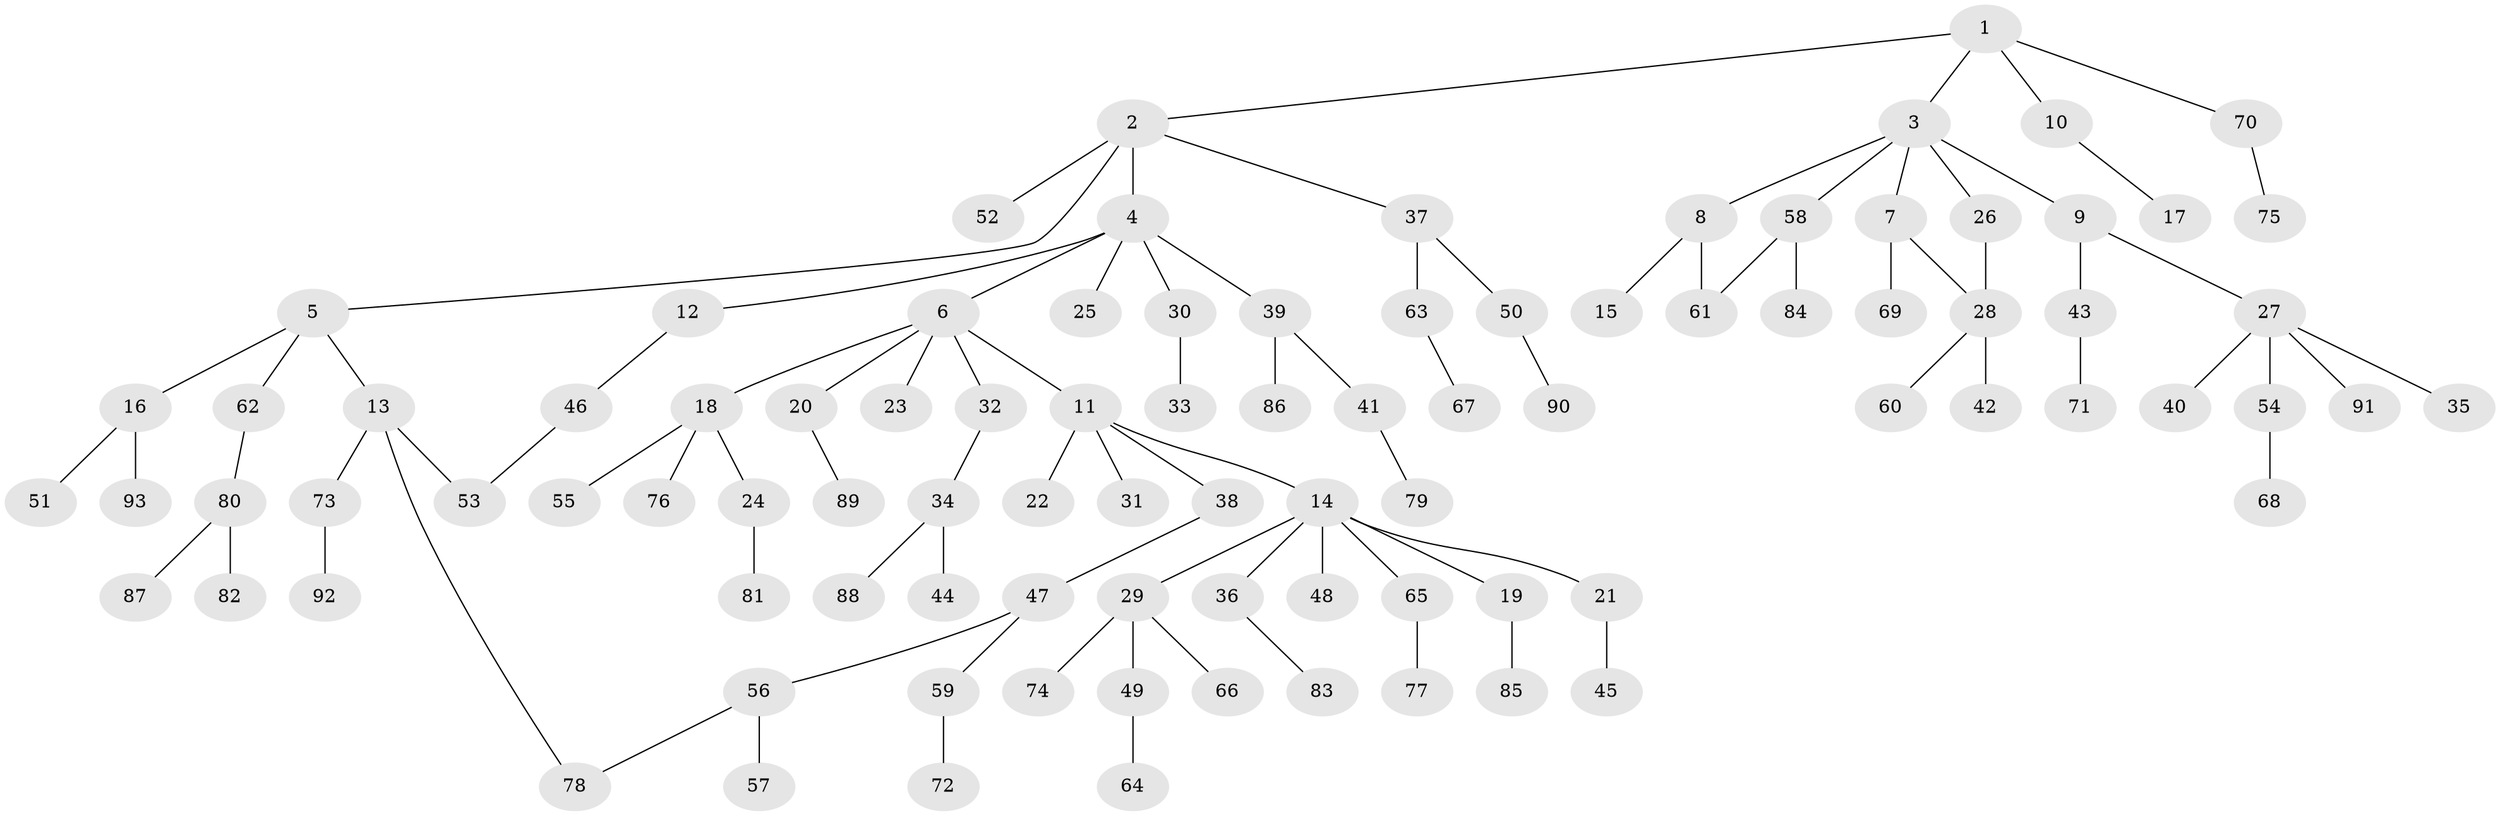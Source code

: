 // Generated by graph-tools (version 1.1) at 2025/13/03/09/25 04:13:24]
// undirected, 93 vertices, 96 edges
graph export_dot {
graph [start="1"]
  node [color=gray90,style=filled];
  1;
  2;
  3;
  4;
  5;
  6;
  7;
  8;
  9;
  10;
  11;
  12;
  13;
  14;
  15;
  16;
  17;
  18;
  19;
  20;
  21;
  22;
  23;
  24;
  25;
  26;
  27;
  28;
  29;
  30;
  31;
  32;
  33;
  34;
  35;
  36;
  37;
  38;
  39;
  40;
  41;
  42;
  43;
  44;
  45;
  46;
  47;
  48;
  49;
  50;
  51;
  52;
  53;
  54;
  55;
  56;
  57;
  58;
  59;
  60;
  61;
  62;
  63;
  64;
  65;
  66;
  67;
  68;
  69;
  70;
  71;
  72;
  73;
  74;
  75;
  76;
  77;
  78;
  79;
  80;
  81;
  82;
  83;
  84;
  85;
  86;
  87;
  88;
  89;
  90;
  91;
  92;
  93;
  1 -- 2;
  1 -- 3;
  1 -- 10;
  1 -- 70;
  2 -- 4;
  2 -- 5;
  2 -- 37;
  2 -- 52;
  3 -- 7;
  3 -- 8;
  3 -- 9;
  3 -- 26;
  3 -- 58;
  4 -- 6;
  4 -- 12;
  4 -- 25;
  4 -- 30;
  4 -- 39;
  5 -- 13;
  5 -- 16;
  5 -- 62;
  6 -- 11;
  6 -- 18;
  6 -- 20;
  6 -- 23;
  6 -- 32;
  7 -- 69;
  7 -- 28;
  8 -- 15;
  8 -- 61;
  9 -- 27;
  9 -- 43;
  10 -- 17;
  11 -- 14;
  11 -- 22;
  11 -- 31;
  11 -- 38;
  12 -- 46;
  13 -- 73;
  13 -- 78;
  13 -- 53;
  14 -- 19;
  14 -- 21;
  14 -- 29;
  14 -- 36;
  14 -- 48;
  14 -- 65;
  16 -- 51;
  16 -- 93;
  18 -- 24;
  18 -- 55;
  18 -- 76;
  19 -- 85;
  20 -- 89;
  21 -- 45;
  24 -- 81;
  26 -- 28;
  27 -- 35;
  27 -- 40;
  27 -- 54;
  27 -- 91;
  28 -- 42;
  28 -- 60;
  29 -- 49;
  29 -- 66;
  29 -- 74;
  30 -- 33;
  32 -- 34;
  34 -- 44;
  34 -- 88;
  36 -- 83;
  37 -- 50;
  37 -- 63;
  38 -- 47;
  39 -- 41;
  39 -- 86;
  41 -- 79;
  43 -- 71;
  46 -- 53;
  47 -- 56;
  47 -- 59;
  49 -- 64;
  50 -- 90;
  54 -- 68;
  56 -- 57;
  56 -- 78;
  58 -- 84;
  58 -- 61;
  59 -- 72;
  62 -- 80;
  63 -- 67;
  65 -- 77;
  70 -- 75;
  73 -- 92;
  80 -- 82;
  80 -- 87;
}
